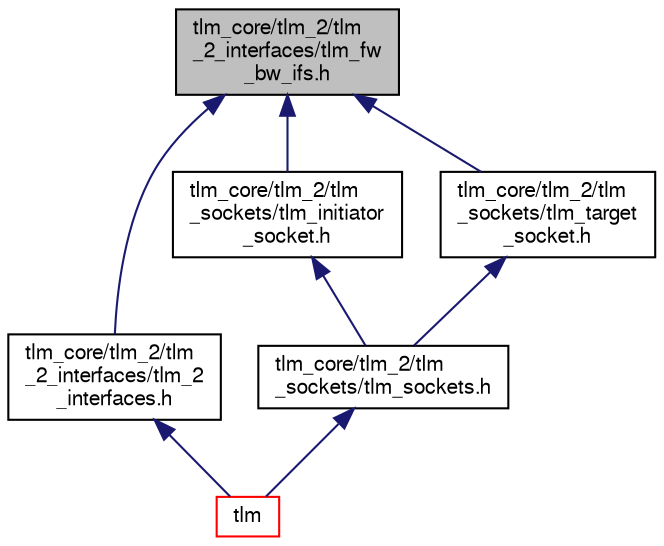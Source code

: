 digraph "tlm_core/tlm_2/tlm_2_interfaces/tlm_fw_bw_ifs.h"
{
  edge [fontname="FreeSans",fontsize="10",labelfontname="FreeSans",labelfontsize="10"];
  node [fontname="FreeSans",fontsize="10",shape=record];
  Node101 [label="tlm_core/tlm_2/tlm\l_2_interfaces/tlm_fw\l_bw_ifs.h",height=0.2,width=0.4,color="black", fillcolor="grey75", style="filled", fontcolor="black"];
  Node101 -> Node102 [dir="back",color="midnightblue",fontsize="10",style="solid",fontname="FreeSans"];
  Node102 [label="tlm_core/tlm_2/tlm\l_2_interfaces/tlm_2\l_interfaces.h",height=0.2,width=0.4,color="black", fillcolor="white", style="filled",URL="$a00740.html"];
  Node102 -> Node103 [dir="back",color="midnightblue",fontsize="10",style="solid",fontname="FreeSans"];
  Node103 [label="tlm",height=0.2,width=0.4,color="red", fillcolor="white", style="filled",URL="$a00671.html"];
  Node101 -> Node113 [dir="back",color="midnightblue",fontsize="10",style="solid",fontname="FreeSans"];
  Node113 [label="tlm_core/tlm_2/tlm\l_sockets/tlm_initiator\l_socket.h",height=0.2,width=0.4,color="black", fillcolor="white", style="filled",URL="$a00776.html"];
  Node113 -> Node114 [dir="back",color="midnightblue",fontsize="10",style="solid",fontname="FreeSans"];
  Node114 [label="tlm_core/tlm_2/tlm\l_sockets/tlm_sockets.h",height=0.2,width=0.4,color="black", fillcolor="white", style="filled",URL="$a00779.html"];
  Node114 -> Node103 [dir="back",color="midnightblue",fontsize="10",style="solid",fontname="FreeSans"];
  Node101 -> Node115 [dir="back",color="midnightblue",fontsize="10",style="solid",fontname="FreeSans"];
  Node115 [label="tlm_core/tlm_2/tlm\l_sockets/tlm_target\l_socket.h",height=0.2,width=0.4,color="black", fillcolor="white", style="filled",URL="$a00782.html"];
  Node115 -> Node114 [dir="back",color="midnightblue",fontsize="10",style="solid",fontname="FreeSans"];
}
